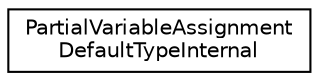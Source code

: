 digraph "Graphical Class Hierarchy"
{
 // LATEX_PDF_SIZE
  edge [fontname="Helvetica",fontsize="10",labelfontname="Helvetica",labelfontsize="10"];
  node [fontname="Helvetica",fontsize="10",shape=record];
  rankdir="LR";
  Node0 [label="PartialVariableAssignment\lDefaultTypeInternal",height=0.2,width=0.4,color="black", fillcolor="white", style="filled",URL="$structoperations__research_1_1_partial_variable_assignment_default_type_internal.html",tooltip=" "];
}
